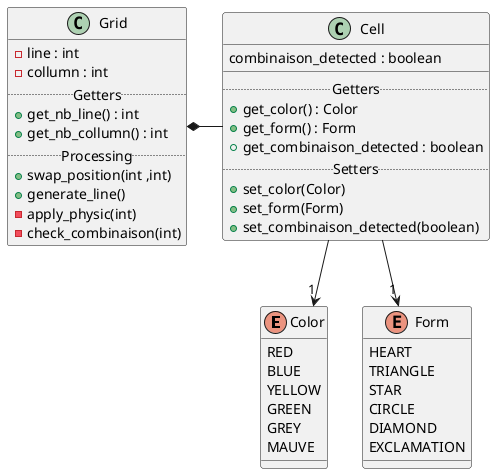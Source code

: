 @startuml

enum Color {
     RED
     BLUE
     YELLOW
     GREEN
     GREY
     MAUVE
}

enum Form {
     HEART
     TRIANGLE
     STAR
     CIRCLE
     DIAMOND
     EXCLAMATION
}

Class Grid {
      - line : int
      - collumn : int
      .. Getters ..
      + get_nb_line() : int
      + get_nb_collumn() : int
      .. Processing ..
      + swap_position(int ,int)
      + generate_line()
      - apply_physic(int)
      - check_combinaison(int)
}

Class Cell {
      combinaison_detected : boolean
      __
      .. Getters ..
      + get_color() : Color
      + get_form() : Form
      + get_combinaison_detected : boolean
      .. Setters ..
      + set_color(Color)
      + set_form(Form)
      + set_combinaison_detected(boolean)
}

Cell --> "1" Color
Cell --> "1" Form
Grid *- Cell 

@enduml